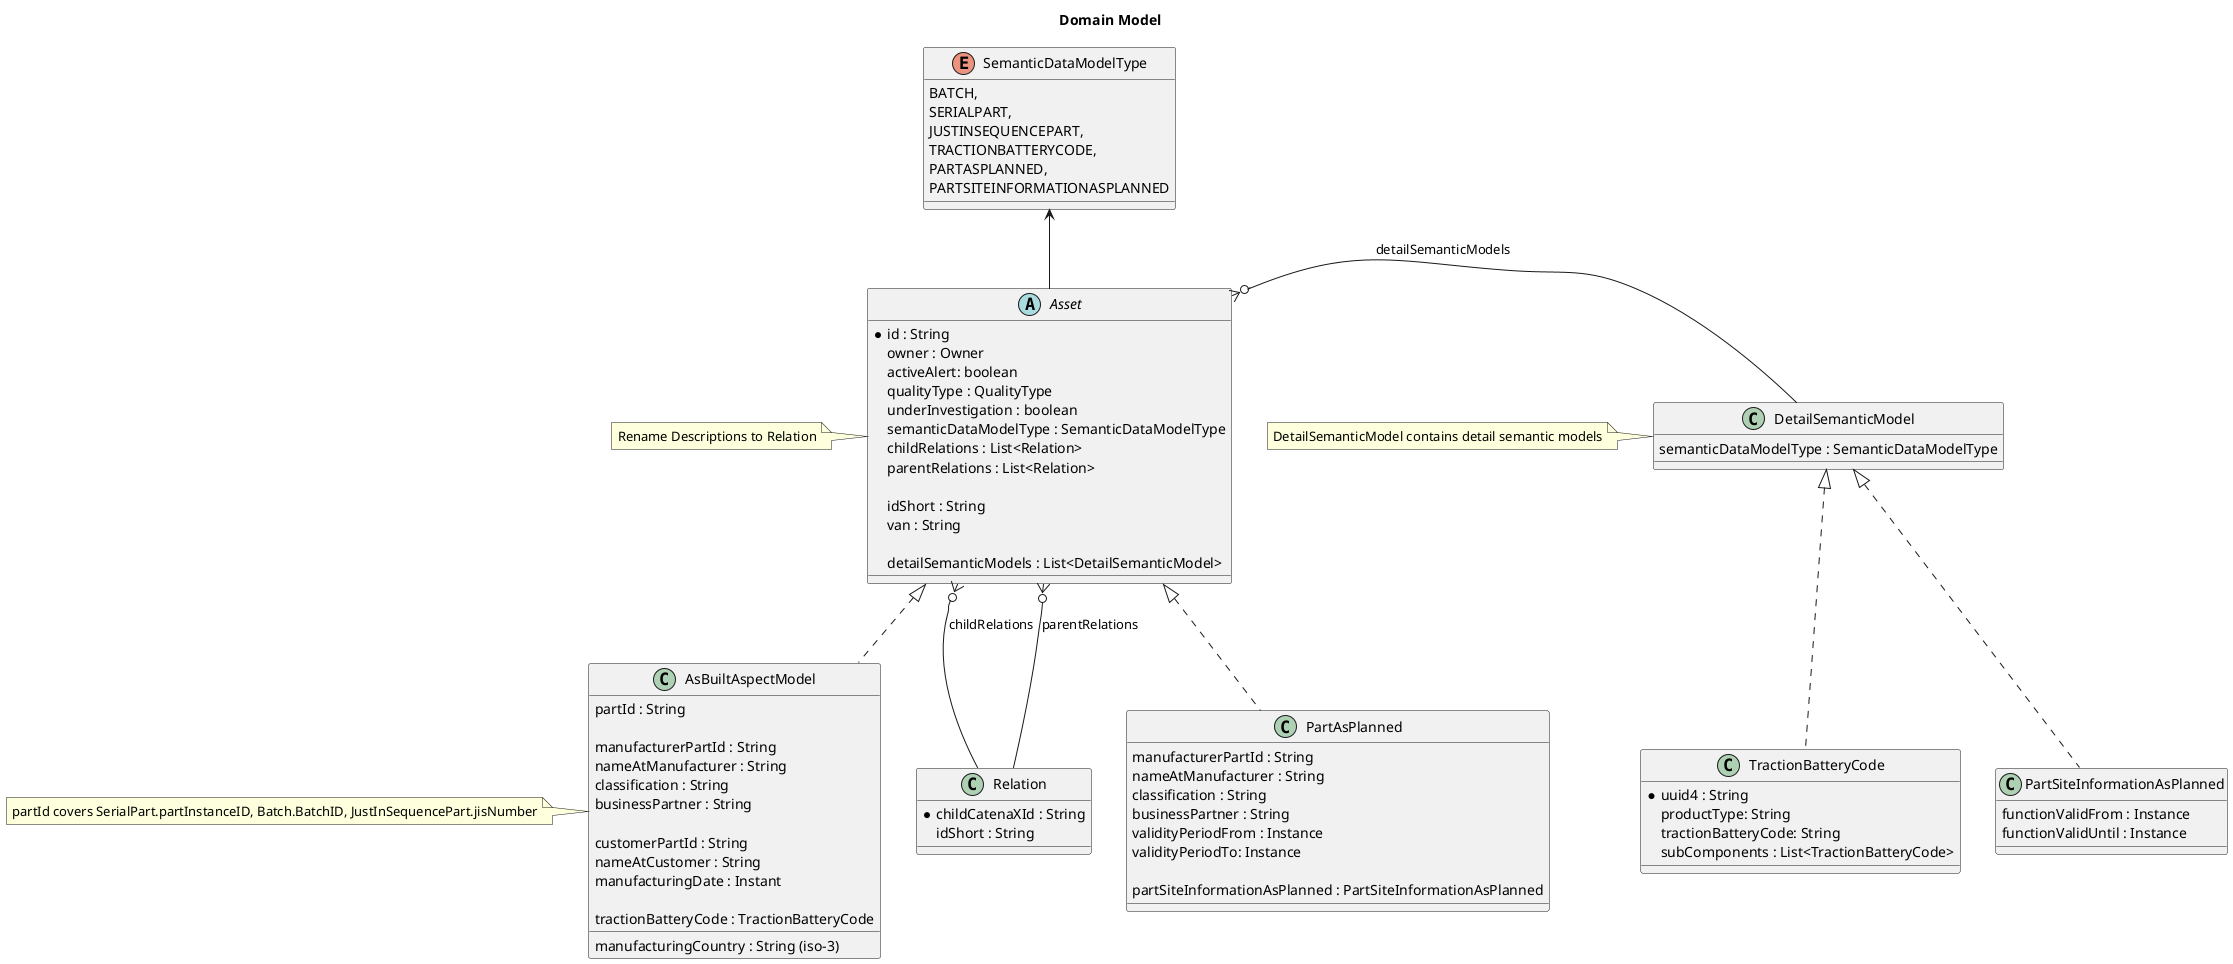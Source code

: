 @startuml

title: Domain Model


abstract Asset {
        *   id : String
        owner : Owner
        activeAlert: boolean
        qualityType : QualityType
        underInvestigation : boolean
        semanticDataModelType : SemanticDataModelType
        childRelations : List<Relation>
        parentRelations : List<Relation>

        idShort : String
        van : String

        detailSemanticModels : List<DetailSemanticModel>
}

note left
    Rename Descriptions to Relation
end note


class DetailSemanticModel {
    semanticDataModelType : SemanticDataModelType
}
note left
    DetailSemanticModel contains detail semantic models
end note


class Relation {
       *   childCatenaXId : String
       idShort : String
}

enum SemanticDataModelType {
    BATCH,
    SERIALPART,
    JUSTINSEQUENCEPART,
    TRACTIONBATTERYCODE,
    PARTASPLANNED,
    PARTSITEINFORMATIONASPLANNED
}


class AsBuiltAspectModel {
    partId : String /' BatchID ,  jisNumber , partInstanceID'/

    manufacturerPartId : String /' partTypeInformation.manufacturerPartId '/
    nameAtManufacturer : String /' partTypeInformation.nameAtManufacturer '/
    classification : String /' partTypeInformation.classification '/
    businessPartner : String /' BusinessPartner '/

    customerPartId : String
    nameAtCustomer : String
    manufacturingCountry : String (iso-3)
    manufacturingDate : Instant

    tractionBatteryCode : TractionBatteryCode

}

note left
    partId covers SerialPart.partInstanceID, Batch.BatchID, JustInSequencePart.jisNumber
end note

class TractionBatteryCode {
    * uuid4 : String /' UUID ID '/
    productType: String
    tractionBatteryCode: String
    subComponents : List<TractionBatteryCode>
}

class PartAsPlanned {
    manufacturerPartId : String /' partTypeInformation.manufacturerPartId '/
    nameAtManufacturer : String /' partTypeInformation.nameAtManufacturer '/
    classification : String /' partTypeInformation.classification '/
    businessPartner : String /' BusinessPartner '/
/'
    1.0.0
'/
    validityPeriodFrom : Instance
    validityPeriodTo: Instance

    partSiteInformationAsPlanned : PartSiteInformationAsPlanned
}

class PartSiteInformationAsPlanned {
/'
    1.0.0
    Currently this is not ready for implementing - there is no specification right now.
'/
    functionValidFrom : Instance
    functionValidUntil : Instance

}


SemanticDataModelType <-- Asset
Asset <|.. AsBuiltAspectModel
Asset <|.. PartAsPlanned

Asset }o-- Relation : childRelations
Asset }o--  Relation : parentRelations
Asset }o- DetailSemanticModel : detailSemanticModels
DetailSemanticModel  <|.. TractionBatteryCode
DetailSemanticModel  <|..  PartSiteInformationAsPlanned
@enduml
